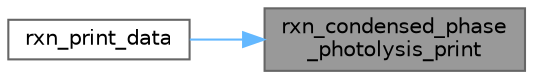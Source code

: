 digraph "rxn_condensed_phase_photolysis_print"
{
 // LATEX_PDF_SIZE
  bgcolor="transparent";
  edge [fontname=Helvetica,fontsize=10,labelfontname=Helvetica,labelfontsize=10];
  node [fontname=Helvetica,fontsize=10,shape=box,height=0.2,width=0.4];
  rankdir="RL";
  Node1 [label="rxn_condensed_phase\l_photolysis_print",height=0.2,width=0.4,color="gray40", fillcolor="grey60", style="filled", fontcolor="black",tooltip="Print the Condensed Phase photolysis reaction parameters."];
  Node1 -> Node2 [dir="back",color="steelblue1",style="solid"];
  Node2 [label="rxn_print_data",height=0.2,width=0.4,color="grey40", fillcolor="white", style="filled",URL="$rxn__solver_8c.html#a607b803e7a4b427940312560ae0e5ba3",tooltip="Print the reaction data."];
}
